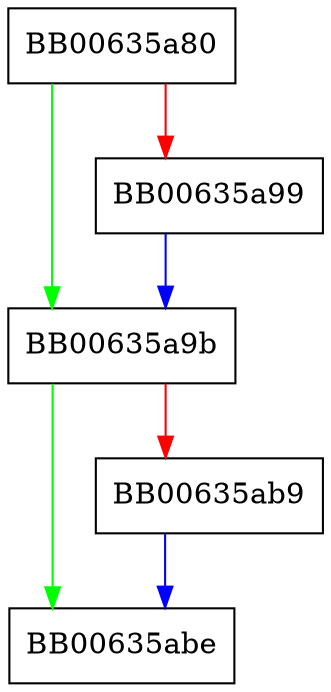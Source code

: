 digraph RSA_set_method {
  node [shape="box"];
  graph [splines=ortho];
  BB00635a80 -> BB00635a9b [color="green"];
  BB00635a80 -> BB00635a99 [color="red"];
  BB00635a99 -> BB00635a9b [color="blue"];
  BB00635a9b -> BB00635abe [color="green"];
  BB00635a9b -> BB00635ab9 [color="red"];
  BB00635ab9 -> BB00635abe [color="blue"];
}